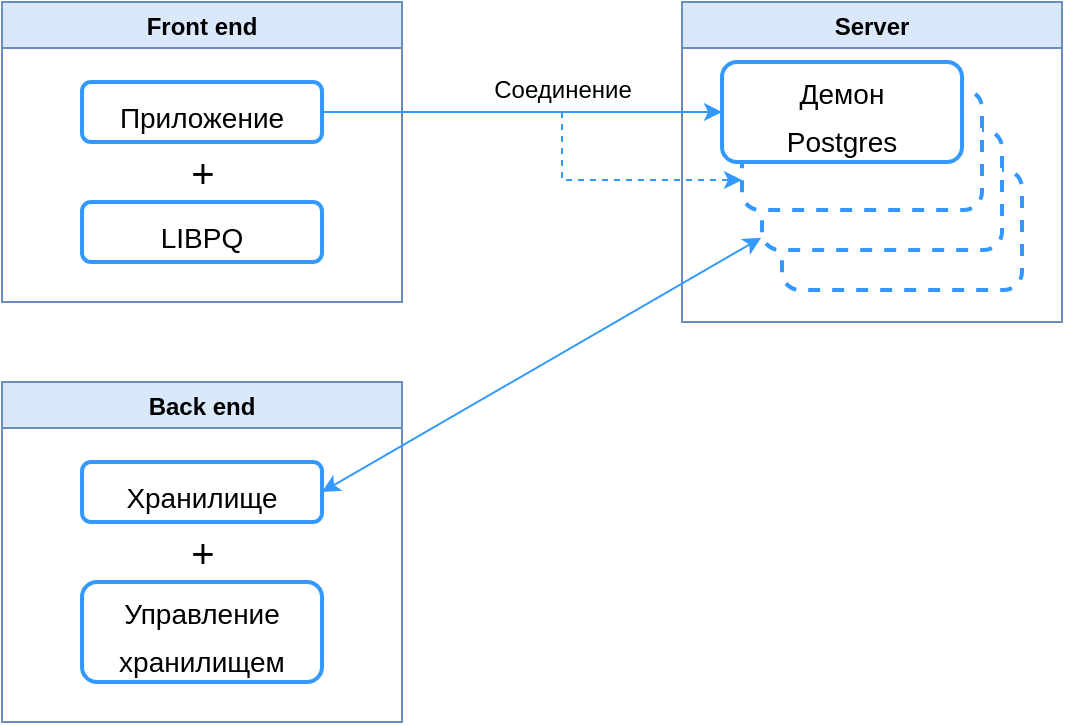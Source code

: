 <mxfile version="15.8.7" type="device"><diagram id="kv-XI9RsmO2SfggAIZ8Z" name="Страница 1"><mxGraphModel dx="494" dy="309" grid="1" gridSize="10" guides="1" tooltips="1" connect="1" arrows="1" fold="1" page="1" pageScale="1" pageWidth="827" pageHeight="1169" math="0" shadow="0"><root><mxCell id="0"/><mxCell id="1" parent="0"/><mxCell id="qylv2xOAKEK-XLy63kw8-1" value="Front end" style="swimlane;fillColor=#dae8fc;strokeColor=#6c8ebf;" parent="1" vertex="1"><mxGeometry x="160" y="120" width="200" height="150" as="geometry"><mxRectangle x="160" y="120" width="90" height="23" as="alternateBounds"/></mxGeometry></mxCell><mxCell id="qylv2xOAKEK-XLy63kw8-15" value="&lt;font style=&quot;font-size: 14px&quot;&gt;Приложение&lt;/font&gt;" style="rounded=1;whiteSpace=wrap;html=1;fontSize=20;strokeColor=#3399FF;strokeWidth=2;" parent="qylv2xOAKEK-XLy63kw8-1" vertex="1"><mxGeometry x="40" y="40" width="120" height="30" as="geometry"/></mxCell><mxCell id="qylv2xOAKEK-XLy63kw8-16" value="&lt;font style=&quot;font-size: 14px&quot;&gt;LIBPQ&lt;/font&gt;" style="rounded=1;whiteSpace=wrap;html=1;fontSize=20;strokeColor=#3399FF;strokeWidth=2;" parent="qylv2xOAKEK-XLy63kw8-1" vertex="1"><mxGeometry x="40" y="100" width="120" height="30" as="geometry"/></mxCell><mxCell id="qylv2xOAKEK-XLy63kw8-9" value="+" style="text;html=1;align=center;verticalAlign=middle;resizable=0;points=[];autosize=1;strokeColor=none;fillColor=none;fontSize=20;" parent="qylv2xOAKEK-XLy63kw8-1" vertex="1"><mxGeometry x="85" y="70" width="30" height="30" as="geometry"/></mxCell><mxCell id="qylv2xOAKEK-XLy63kw8-11" value="Server" style="swimlane;fillColor=#dae8fc;strokeColor=#6c8ebf;" parent="1" vertex="1"><mxGeometry x="500" y="120" width="190" height="160" as="geometry"><mxRectangle x="160" y="120" width="90" height="23" as="alternateBounds"/></mxGeometry></mxCell><mxCell id="qylv2xOAKEK-XLy63kw8-20" value="" style="rounded=1;whiteSpace=wrap;html=1;fontSize=20;strokeColor=#3399FF;strokeWidth=2;dashed=1;" parent="qylv2xOAKEK-XLy63kw8-11" vertex="1"><mxGeometry x="50" y="84" width="120" height="60" as="geometry"/></mxCell><mxCell id="qylv2xOAKEK-XLy63kw8-19" value="" style="rounded=1;whiteSpace=wrap;html=1;fontSize=20;strokeColor=#3399FF;strokeWidth=2;dashed=1;" parent="qylv2xOAKEK-XLy63kw8-11" vertex="1"><mxGeometry x="40" y="64" width="120" height="60" as="geometry"/></mxCell><mxCell id="qylv2xOAKEK-XLy63kw8-18" value="" style="rounded=1;whiteSpace=wrap;html=1;fontSize=20;strokeColor=#3399FF;strokeWidth=2;dashed=1;" parent="qylv2xOAKEK-XLy63kw8-11" vertex="1"><mxGeometry x="30" y="44" width="120" height="60" as="geometry"/></mxCell><mxCell id="qylv2xOAKEK-XLy63kw8-17" value="&lt;font style=&quot;font-size: 14px&quot;&gt;Демон&lt;br&gt;Postgres&lt;/font&gt;" style="rounded=1;whiteSpace=wrap;html=1;fontSize=20;strokeColor=#3399FF;strokeWidth=2;" parent="qylv2xOAKEK-XLy63kw8-11" vertex="1"><mxGeometry x="20" y="30" width="120" height="50" as="geometry"/></mxCell><mxCell id="qylv2xOAKEK-XLy63kw8-23" value="" style="endArrow=classic;html=1;rounded=0;fontSize=20;exitX=1;exitY=0.5;exitDx=0;exitDy=0;entryX=0;entryY=0.5;entryDx=0;entryDy=0;fillColor=#dae8fc;strokeColor=#3399FF;" parent="1" source="qylv2xOAKEK-XLy63kw8-15" target="qylv2xOAKEK-XLy63kw8-17" edge="1"><mxGeometry width="50" height="50" relative="1" as="geometry"><mxPoint x="400" y="260" as="sourcePoint"/><mxPoint x="450" y="210" as="targetPoint"/></mxGeometry></mxCell><mxCell id="qylv2xOAKEK-XLy63kw8-25" value="&lt;font style=&quot;font-size: 12px&quot;&gt;Соединение&lt;/font&gt;" style="text;html=1;align=center;verticalAlign=middle;resizable=0;points=[];autosize=1;strokeColor=none;fillColor=none;fontSize=20;" parent="1" vertex="1"><mxGeometry x="400" y="145" width="80" height="30" as="geometry"/></mxCell><mxCell id="qylv2xOAKEK-XLy63kw8-26" value="" style="endArrow=classic;html=1;rounded=0;fontSize=16;strokeColor=#3399FF;edgeStyle=orthogonalEdgeStyle;entryX=0;entryY=0.75;entryDx=0;entryDy=0;dashed=1;" parent="1" source="qylv2xOAKEK-XLy63kw8-25" target="qylv2xOAKEK-XLy63kw8-18" edge="1"><mxGeometry width="50" height="50" relative="1" as="geometry"><mxPoint x="410" y="300" as="sourcePoint"/><mxPoint x="435" y="220" as="targetPoint"/><Array as="points"><mxPoint x="440" y="209"/></Array></mxGeometry></mxCell><mxCell id="qylv2xOAKEK-XLy63kw8-27" value="Back end" style="swimlane;fillColor=#dae8fc;strokeColor=#6c8ebf;" parent="1" vertex="1"><mxGeometry x="160" y="310" width="200" height="170" as="geometry"><mxRectangle x="160" y="120" width="90" height="23" as="alternateBounds"/></mxGeometry></mxCell><mxCell id="qylv2xOAKEK-XLy63kw8-28" value="&lt;font style=&quot;font-size: 14px&quot;&gt;Хранилище&lt;/font&gt;" style="rounded=1;whiteSpace=wrap;html=1;fontSize=20;strokeColor=#3399FF;strokeWidth=2;" parent="qylv2xOAKEK-XLy63kw8-27" vertex="1"><mxGeometry x="40" y="40" width="120" height="30" as="geometry"/></mxCell><mxCell id="qylv2xOAKEK-XLy63kw8-29" value="&lt;font style=&quot;font-size: 14px&quot;&gt;Управление&lt;br&gt;хранилищем&lt;/font&gt;" style="rounded=1;whiteSpace=wrap;html=1;fontSize=20;strokeColor=#3399FF;strokeWidth=2;" parent="qylv2xOAKEK-XLy63kw8-27" vertex="1"><mxGeometry x="40" y="100" width="120" height="50" as="geometry"/></mxCell><mxCell id="qylv2xOAKEK-XLy63kw8-30" value="+" style="text;html=1;align=center;verticalAlign=middle;resizable=0;points=[];autosize=1;strokeColor=none;fillColor=none;fontSize=20;" parent="qylv2xOAKEK-XLy63kw8-27" vertex="1"><mxGeometry x="85" y="70" width="30" height="30" as="geometry"/></mxCell><mxCell id="qylv2xOAKEK-XLy63kw8-31" style="rounded=0;orthogonalLoop=1;jettySize=auto;html=1;exitX=1;exitY=0.5;exitDx=0;exitDy=0;fontSize=16;strokeColor=#3399FF;startArrow=classic;startFill=1;entryX=-0.003;entryY=0.897;entryDx=0;entryDy=0;entryPerimeter=0;" parent="1" source="qylv2xOAKEK-XLy63kw8-28" target="qylv2xOAKEK-XLy63kw8-19" edge="1"><mxGeometry relative="1" as="geometry"/></mxCell></root></mxGraphModel></diagram></mxfile>